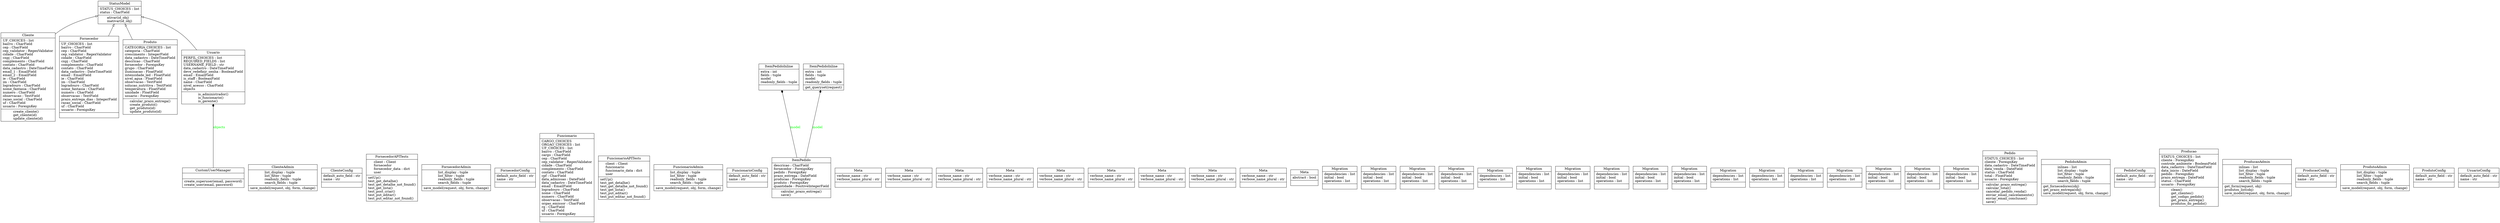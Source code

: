 digraph "classes_estreladovale" {
rankdir=BT
charset="utf-8"
"cliente.models.Cliente" [color="black", fontcolor="black", label=<{Cliente|UF_CHOICES : list<br ALIGN="LEFT"/>bairro : CharField<br ALIGN="LEFT"/>cep : CharField<br ALIGN="LEFT"/>cep_validator : RegexValidator<br ALIGN="LEFT"/>cidade : CharField<br ALIGN="LEFT"/>cnpj : CharField<br ALIGN="LEFT"/>complemento : CharField<br ALIGN="LEFT"/>contato : CharField<br ALIGN="LEFT"/>data_cadastro : DateTimeField<br ALIGN="LEFT"/>email_1 : EmailField<br ALIGN="LEFT"/>email_2 : EmailField<br ALIGN="LEFT"/>ie : CharField<br ALIGN="LEFT"/>im : CharField<br ALIGN="LEFT"/>logradouro : CharField<br ALIGN="LEFT"/>nome_fantasia : CharField<br ALIGN="LEFT"/>numero : CharField<br ALIGN="LEFT"/>observacao : TextField<br ALIGN="LEFT"/>razao_social : CharField<br ALIGN="LEFT"/>uf : CharField<br ALIGN="LEFT"/>usuario : ForeignKey<br ALIGN="LEFT"/>|create_cliente()<br ALIGN="LEFT"/>get_cliente(id)<br ALIGN="LEFT"/>update_cliente(id)<br ALIGN="LEFT"/>}>, shape="record", style="solid"];
"cliente.admin.ClienteAdmin" [color="black", fontcolor="black", label=<{ClienteAdmin|list_display : tuple<br ALIGN="LEFT"/>list_filter : tuple<br ALIGN="LEFT"/>readonly_fields : tuple<br ALIGN="LEFT"/>search_fields : tuple<br ALIGN="LEFT"/>|save_model(request, obj, form, change)<br ALIGN="LEFT"/>}>, shape="record", style="solid"];
"cliente.apps.ClienteConfig" [color="black", fontcolor="black", label=<{ClienteConfig|default_auto_field : str<br ALIGN="LEFT"/>name : str<br ALIGN="LEFT"/>|}>, shape="record", style="solid"];
"usuario.models.CustomUserManager" [color="black", fontcolor="black", label=<{CustomUserManager|<br ALIGN="LEFT"/>|create_superuser(email, password)<br ALIGN="LEFT"/>create_user(email, password)<br ALIGN="LEFT"/>}>, shape="record", style="solid"];
"fornecedor.models.Fornecedor" [color="black", fontcolor="black", label=<{Fornecedor|UF_CHOICES : list<br ALIGN="LEFT"/>bairro : CharField<br ALIGN="LEFT"/>cep : CharField<br ALIGN="LEFT"/>cep_validator : RegexValidator<br ALIGN="LEFT"/>cidade : CharField<br ALIGN="LEFT"/>cnpj : CharField<br ALIGN="LEFT"/>complemento : CharField<br ALIGN="LEFT"/>contato : CharField<br ALIGN="LEFT"/>data_cadastro : DateTimeField<br ALIGN="LEFT"/>email : EmailField<br ALIGN="LEFT"/>ie : CharField<br ALIGN="LEFT"/>im : CharField<br ALIGN="LEFT"/>logradouro : CharField<br ALIGN="LEFT"/>nome_fantasia : CharField<br ALIGN="LEFT"/>numero : CharField<br ALIGN="LEFT"/>observacao : TextField<br ALIGN="LEFT"/>prazo_entrega_dias : IntegerField<br ALIGN="LEFT"/>razao_social : CharField<br ALIGN="LEFT"/>uf : CharField<br ALIGN="LEFT"/>usuario : ForeignKey<br ALIGN="LEFT"/>|}>, shape="record", style="solid"];
"fornecedor.tests.FornecedorAPITests" [color="black", fontcolor="black", label=<{FornecedorAPITests|client : Client<br ALIGN="LEFT"/>fornecedor<br ALIGN="LEFT"/>fornecedor_data : dict<br ALIGN="LEFT"/>user<br ALIGN="LEFT"/>|setUp()<br ALIGN="LEFT"/>test_get_detalhe()<br ALIGN="LEFT"/>test_get_detalhe_not_found()<br ALIGN="LEFT"/>test_get_lista()<br ALIGN="LEFT"/>test_post_criar()<br ALIGN="LEFT"/>test_put_editar()<br ALIGN="LEFT"/>test_put_editar_not_found()<br ALIGN="LEFT"/>}>, shape="record", style="solid"];
"fornecedor.admin.FornecedorAdmin" [color="black", fontcolor="black", label=<{FornecedorAdmin|list_display : tuple<br ALIGN="LEFT"/>list_filter : tuple<br ALIGN="LEFT"/>readonly_fields : tuple<br ALIGN="LEFT"/>search_fields : tuple<br ALIGN="LEFT"/>|save_model(request, obj, form, change)<br ALIGN="LEFT"/>}>, shape="record", style="solid"];
"fornecedor.apps.FornecedorConfig" [color="black", fontcolor="black", label=<{FornecedorConfig|default_auto_field : str<br ALIGN="LEFT"/>name : str<br ALIGN="LEFT"/>|}>, shape="record", style="solid"];
"funcionario.models.Funcionario" [color="black", fontcolor="black", label=<{Funcionario|CARGO_CHOICES<br ALIGN="LEFT"/>ORGAO_CHOICES : list<br ALIGN="LEFT"/>UF_CHOICES : list<br ALIGN="LEFT"/>bairro : CharField<br ALIGN="LEFT"/>cargo : CharField<br ALIGN="LEFT"/>cep : CharField<br ALIGN="LEFT"/>cep_validator : RegexValidator<br ALIGN="LEFT"/>cidade : CharField<br ALIGN="LEFT"/>complemento : CharField<br ALIGN="LEFT"/>contato : CharField<br ALIGN="LEFT"/>cpf : CharField<br ALIGN="LEFT"/>data_admissao : DateField<br ALIGN="LEFT"/>data_cadastro : DateTimeField<br ALIGN="LEFT"/>email : EmailField<br ALIGN="LEFT"/>logradouro : CharField<br ALIGN="LEFT"/>nome : CharField<br ALIGN="LEFT"/>numero : CharField<br ALIGN="LEFT"/>observacao : TextField<br ALIGN="LEFT"/>orgao_emissor : CharField<br ALIGN="LEFT"/>rg : CharField<br ALIGN="LEFT"/>uf : CharField<br ALIGN="LEFT"/>usuario : ForeignKey<br ALIGN="LEFT"/>|}>, shape="record", style="solid"];
"funcionario.tests.FuncionarioAPITests" [color="black", fontcolor="black", label=<{FuncionarioAPITests|client : Client<br ALIGN="LEFT"/>funcionario<br ALIGN="LEFT"/>funcionario_data : dict<br ALIGN="LEFT"/>user<br ALIGN="LEFT"/>|setUp()<br ALIGN="LEFT"/>test_get_detalhe()<br ALIGN="LEFT"/>test_get_detalhe_not_found()<br ALIGN="LEFT"/>test_get_lista()<br ALIGN="LEFT"/>test_put_editar()<br ALIGN="LEFT"/>test_put_editar_not_found()<br ALIGN="LEFT"/>}>, shape="record", style="solid"];
"funcionario.admin.FuncionarioAdmin" [color="black", fontcolor="black", label=<{FuncionarioAdmin|list_display : tuple<br ALIGN="LEFT"/>list_filter : tuple<br ALIGN="LEFT"/>readonly_fields : tuple<br ALIGN="LEFT"/>search_fields : tuple<br ALIGN="LEFT"/>|save_model(request, obj, form, change)<br ALIGN="LEFT"/>}>, shape="record", style="solid"];
"funcionario.apps.FuncionarioConfig" [color="black", fontcolor="black", label=<{FuncionarioConfig|default_auto_field : str<br ALIGN="LEFT"/>name : str<br ALIGN="LEFT"/>|}>, shape="record", style="solid"];
"pedido.models.ItemPedido" [color="black", fontcolor="black", label=<{ItemPedido|descricao : CharField<br ALIGN="LEFT"/>fornecedor : ForeignKey<br ALIGN="LEFT"/>pedido : ForeignKey<br ALIGN="LEFT"/>prazo_entrega : DateField<br ALIGN="LEFT"/>producao : ForeignKey<br ALIGN="LEFT"/>produto : ForeignKey<br ALIGN="LEFT"/>quantidade : PositiveIntegerField<br ALIGN="LEFT"/>|calcular_prazo_entrega()<br ALIGN="LEFT"/>save()<br ALIGN="LEFT"/>}>, shape="record", style="solid"];
"pedido.admin.ItemPedidoInline" [color="black", fontcolor="black", label=<{ItemPedidoInline|extra : int<br ALIGN="LEFT"/>fields : tuple<br ALIGN="LEFT"/>model<br ALIGN="LEFT"/>readonly_fields : tuple<br ALIGN="LEFT"/>|}>, shape="record", style="solid"];
"producao.admin.ItemPedidoInline" [color="black", fontcolor="black", label=<{ItemPedidoInline|extra : int<br ALIGN="LEFT"/>fields : tuple<br ALIGN="LEFT"/>model<br ALIGN="LEFT"/>readonly_fields : tuple<br ALIGN="LEFT"/>|get_queryset(request)<br ALIGN="LEFT"/>}>, shape="record", style="solid"];
"fornecedor.models.Fornecedor.Meta" [color="black", fontcolor="black", label=<{Meta|verbose_name : str<br ALIGN="LEFT"/>verbose_name_plural : str<br ALIGN="LEFT"/>|}>, shape="record", style="solid"];
"cliente.admin.ClienteAdmin.Meta" [color="black", fontcolor="black", label=<{Meta|verbose_name : str<br ALIGN="LEFT"/>verbose_name_plural : str<br ALIGN="LEFT"/>|}>, shape="record", style="solid"];
"cliente.models.Cliente.Meta" [color="black", fontcolor="black", label=<{Meta|verbose_name : str<br ALIGN="LEFT"/>verbose_name_plural : str<br ALIGN="LEFT"/>|}>, shape="record", style="solid"];
"usuario.models.Usuario.Meta" [color="black", fontcolor="black", label=<{Meta|verbose_name : str<br ALIGN="LEFT"/>verbose_name_plural : str<br ALIGN="LEFT"/>|}>, shape="record", style="solid"];
"funcionario.models.Funcionario.Meta" [color="black", fontcolor="black", label=<{Meta|verbose_name : str<br ALIGN="LEFT"/>verbose_name_plural : str<br ALIGN="LEFT"/>|}>, shape="record", style="solid"];
"pedido.models.Pedido.Meta" [color="black", fontcolor="black", label=<{Meta|verbose_name : str<br ALIGN="LEFT"/>verbose_name_plural : str<br ALIGN="LEFT"/>|}>, shape="record", style="solid"];
"pedido.models.ItemPedido.Meta" [color="black", fontcolor="black", label=<{Meta|verbose_name : str<br ALIGN="LEFT"/>verbose_name_plural : str<br ALIGN="LEFT"/>|}>, shape="record", style="solid"];
"producao.models.Producao.Meta" [color="black", fontcolor="black", label=<{Meta|verbose_name : str<br ALIGN="LEFT"/>verbose_name_plural : str<br ALIGN="LEFT"/>|}>, shape="record", style="solid"];
"produto.models.Produto.Meta" [color="black", fontcolor="black", label=<{Meta|verbose_name : str<br ALIGN="LEFT"/>verbose_name_plural : str<br ALIGN="LEFT"/>|}>, shape="record", style="solid"];
"utils.statusmodel.StatusModel.Meta" [color="black", fontcolor="black", label=<{Meta|abstract : bool<br ALIGN="LEFT"/>|}>, shape="record", style="solid"];
"fornecedor.migrations.0001_initial.Migration" [color="black", fontcolor="black", label=<{Migration|dependencies : list<br ALIGN="LEFT"/>initial : bool<br ALIGN="LEFT"/>operations : list<br ALIGN="LEFT"/>|}>, shape="record", style="solid"];
"fornecedor.migrations.0002_initial.Migration" [color="black", fontcolor="black", label=<{Migration|dependencies : list<br ALIGN="LEFT"/>initial : bool<br ALIGN="LEFT"/>operations : list<br ALIGN="LEFT"/>|}>, shape="record", style="solid"];
"cliente.migrations.0001_initial.Migration" [color="black", fontcolor="black", label=<{Migration|dependencies : list<br ALIGN="LEFT"/>initial : bool<br ALIGN="LEFT"/>operations : list<br ALIGN="LEFT"/>|}>, shape="record", style="solid"];
"cliente.migrations.0002_initial.Migration" [color="black", fontcolor="black", label=<{Migration|dependencies : list<br ALIGN="LEFT"/>initial : bool<br ALIGN="LEFT"/>operations : list<br ALIGN="LEFT"/>|}>, shape="record", style="solid"];
"usuario.migrations.00002_create_default_user.Migration" [color="black", fontcolor="black", label=<{Migration|dependencies : list<br ALIGN="LEFT"/>operations : list<br ALIGN="LEFT"/>|}>, shape="record", style="solid"];
"usuario.migrations.0001_initial.Migration" [color="black", fontcolor="black", label=<{Migration|dependencies : list<br ALIGN="LEFT"/>initial : bool<br ALIGN="LEFT"/>operations : list<br ALIGN="LEFT"/>|}>, shape="record", style="solid"];
"funcionario.migrations.0001_initial.Migration" [color="black", fontcolor="black", label=<{Migration|dependencies : list<br ALIGN="LEFT"/>initial : bool<br ALIGN="LEFT"/>operations : list<br ALIGN="LEFT"/>|}>, shape="record", style="solid"];
"funcionario.migrations.0002_initial.Migration" [color="black", fontcolor="black", label=<{Migration|dependencies : list<br ALIGN="LEFT"/>initial : bool<br ALIGN="LEFT"/>operations : list<br ALIGN="LEFT"/>|}>, shape="record", style="solid"];
"pedido.migrations.0001_initial.Migration" [color="black", fontcolor="black", label=<{Migration|dependencies : list<br ALIGN="LEFT"/>initial : bool<br ALIGN="LEFT"/>operations : list<br ALIGN="LEFT"/>|}>, shape="record", style="solid"];
"pedido.migrations.0002_initial.Migration" [color="black", fontcolor="black", label=<{Migration|dependencies : list<br ALIGN="LEFT"/>initial : bool<br ALIGN="LEFT"/>operations : list<br ALIGN="LEFT"/>|}>, shape="record", style="solid"];
"pedido.migrations.0003_alter_pedido_cliente.Migration" [color="black", fontcolor="black", label=<{Migration|dependencies : list<br ALIGN="LEFT"/>operations : list<br ALIGN="LEFT"/>|}>, shape="record", style="solid"];
"pedido.migrations.0004_alter_pedido_options_remove_pedido_descricao_and_more.Migration" [color="black", fontcolor="black", label=<{Migration|dependencies : list<br ALIGN="LEFT"/>operations : list<br ALIGN="LEFT"/>|}>, shape="record", style="solid"];
"pedido.migrations.0005_alter_itempedido_options_alter_pedido_options.Migration" [color="black", fontcolor="black", label=<{Migration|dependencies : list<br ALIGN="LEFT"/>operations : list<br ALIGN="LEFT"/>|}>, shape="record", style="solid"];
"pedido.migrations.0006_alter_itempedido_options_alter_pedido_options.Migration" [color="black", fontcolor="black", label=<{Migration|dependencies : list<br ALIGN="LEFT"/>operations : list<br ALIGN="LEFT"/>|}>, shape="record", style="solid"];
"producao.migrations.0001_initial.Migration" [color="black", fontcolor="black", label=<{Migration|dependencies : list<br ALIGN="LEFT"/>initial : bool<br ALIGN="LEFT"/>operations : list<br ALIGN="LEFT"/>|}>, shape="record", style="solid"];
"produto.migrations.0001_initial.Migration" [color="black", fontcolor="black", label=<{Migration|dependencies : list<br ALIGN="LEFT"/>initial : bool<br ALIGN="LEFT"/>operations : list<br ALIGN="LEFT"/>|}>, shape="record", style="solid"];
"produto.migrations.0002_initial.Migration" [color="black", fontcolor="black", label=<{Migration|dependencies : list<br ALIGN="LEFT"/>initial : bool<br ALIGN="LEFT"/>operations : list<br ALIGN="LEFT"/>|}>, shape="record", style="solid"];
"pedido.models.Pedido" [color="black", fontcolor="black", label=<{Pedido|STATUS_CHOICES : list<br ALIGN="LEFT"/>cliente : ForeignKey<br ALIGN="LEFT"/>data_cadastro : DateTimeField<br ALIGN="LEFT"/>data_venda : DateField<br ALIGN="LEFT"/>status : CharField<br ALIGN="LEFT"/>total : FloatField<br ALIGN="LEFT"/>usuario : ForeignKey<br ALIGN="LEFT"/>|calcular_prazo_entrega()<br ALIGN="LEFT"/>calcular_total()<br ALIGN="LEFT"/>cancelar_pedido_venda()<br ALIGN="LEFT"/>enviar_email_cancelamento()<br ALIGN="LEFT"/>enviar_email_conclusao()<br ALIGN="LEFT"/>save()<br ALIGN="LEFT"/>}>, shape="record", style="solid"];
"pedido.admin.PedidoAdmin" [color="black", fontcolor="black", label=<{PedidoAdmin|inlines : list<br ALIGN="LEFT"/>list_display : tuple<br ALIGN="LEFT"/>list_filter : tuple<br ALIGN="LEFT"/>readonly_fields : tuple<br ALIGN="LEFT"/>search_fields : tuple<br ALIGN="LEFT"/>|get_fornecedores(obj)<br ALIGN="LEFT"/>get_prazo_entrega(obj)<br ALIGN="LEFT"/>save_model(request, obj, form, change)<br ALIGN="LEFT"/>}>, shape="record", style="solid"];
"pedido.apps.PedidoConfig" [color="black", fontcolor="black", label=<{PedidoConfig|default_auto_field : str<br ALIGN="LEFT"/>name : str<br ALIGN="LEFT"/>|}>, shape="record", style="solid"];
"producao.models.Producao" [color="black", fontcolor="black", label=<{Producao|STATUS_CHOICES : list<br ALIGN="LEFT"/>cliente : ForeignKey<br ALIGN="LEFT"/>controle_ambiente : BooleanField<br ALIGN="LEFT"/>data_cadastro : DateTimeField<br ALIGN="LEFT"/>data_inicio : DateField<br ALIGN="LEFT"/>pedido : ForeignKey<br ALIGN="LEFT"/>prazo_entrega : DateField<br ALIGN="LEFT"/>status : CharField<br ALIGN="LEFT"/>usuario : ForeignKey<br ALIGN="LEFT"/>|clean()<br ALIGN="LEFT"/>get_clientes()<br ALIGN="LEFT"/>get_codigo_pedido()<br ALIGN="LEFT"/>get_prazo_entrega()<br ALIGN="LEFT"/>produtos_do_pedido()<br ALIGN="LEFT"/>}>, shape="record", style="solid"];
"producao.admin.ProducaoAdmin" [color="black", fontcolor="black", label=<{ProducaoAdmin|inlines : list<br ALIGN="LEFT"/>list_display : tuple<br ALIGN="LEFT"/>list_filter : tuple<br ALIGN="LEFT"/>readonly_fields : tuple<br ALIGN="LEFT"/>search_fields : tuple<br ALIGN="LEFT"/>|get_form(request, obj)<br ALIGN="LEFT"/>produtos_list(obj)<br ALIGN="LEFT"/>save_model(request, obj, form, change)<br ALIGN="LEFT"/>}>, shape="record", style="solid"];
"producao.apps.ProducaoConfig" [color="black", fontcolor="black", label=<{ProducaoConfig|default_auto_field : str<br ALIGN="LEFT"/>name : str<br ALIGN="LEFT"/>|}>, shape="record", style="solid"];
"produto.models.Produto" [color="black", fontcolor="black", label=<{Produto|CATEGORIA_CHOICES : list<br ALIGN="LEFT"/>categoria : CharField<br ALIGN="LEFT"/>crescimento : IntegerField<br ALIGN="LEFT"/>data_cadastro : DateTimeField<br ALIGN="LEFT"/>descricao : CharField<br ALIGN="LEFT"/>fornecedor : ForeignKey<br ALIGN="LEFT"/>grupo : CharField<br ALIGN="LEFT"/>iluminacao : FloatField<br ALIGN="LEFT"/>intensidade_led : FloatField<br ALIGN="LEFT"/>nivel_agua : FloatField<br ALIGN="LEFT"/>observacao : TextField<br ALIGN="LEFT"/>solucao_nutritiva : TextField<br ALIGN="LEFT"/>temperatura : FloatField<br ALIGN="LEFT"/>umidade : FloatField<br ALIGN="LEFT"/>usuario : ForeignKey<br ALIGN="LEFT"/>|calcular_prazo_entrega()<br ALIGN="LEFT"/>create_produto()<br ALIGN="LEFT"/>get_produto(id)<br ALIGN="LEFT"/>update_produto(id)<br ALIGN="LEFT"/>}>, shape="record", style="solid"];
"produto.admin.ProdutoAdmin" [color="black", fontcolor="black", label=<{ProdutoAdmin|list_display : tuple<br ALIGN="LEFT"/>list_filter : tuple<br ALIGN="LEFT"/>readonly_fields : tuple<br ALIGN="LEFT"/>search_fields : tuple<br ALIGN="LEFT"/>|save_model(request, obj, form, change)<br ALIGN="LEFT"/>}>, shape="record", style="solid"];
"produto.apps.ProdutoConfig" [color="black", fontcolor="black", label=<{ProdutoConfig|default_auto_field : str<br ALIGN="LEFT"/>name : str<br ALIGN="LEFT"/>|}>, shape="record", style="solid"];
"utils.statusmodel.StatusModel" [color="black", fontcolor="black", label=<{StatusModel|STATUS_CHOICES : list<br ALIGN="LEFT"/>status : CharField<br ALIGN="LEFT"/>|ativar(id_obj)<br ALIGN="LEFT"/>inativar(id_obj)<br ALIGN="LEFT"/>}>, shape="record", style="solid"];
"usuario.models.Usuario" [color="black", fontcolor="black", label=<{Usuario|PERFIL_CHOICES : list<br ALIGN="LEFT"/>REQUIRED_FIELDS : list<br ALIGN="LEFT"/>USERNAME_FIELD : str<br ALIGN="LEFT"/>data_cadastro : DateTimeField<br ALIGN="LEFT"/>deve_redefinir_senha : BooleanField<br ALIGN="LEFT"/>email : EmailField<br ALIGN="LEFT"/>is_staff : BooleanField<br ALIGN="LEFT"/>name : CharField<br ALIGN="LEFT"/>nivel_acesso : CharField<br ALIGN="LEFT"/>objects<br ALIGN="LEFT"/>|is_administrador()<br ALIGN="LEFT"/>is_funcionario()<br ALIGN="LEFT"/>is_gerente()<br ALIGN="LEFT"/>}>, shape="record", style="solid"];
"usuario.apps.UsuarioConfig" [color="black", fontcolor="black", label=<{UsuarioConfig|default_auto_field : str<br ALIGN="LEFT"/>name : str<br ALIGN="LEFT"/>|}>, shape="record", style="solid"];
"cliente.models.Cliente" -> "utils.statusmodel.StatusModel" [arrowhead="empty", arrowtail="none"];
"fornecedor.models.Fornecedor" -> "utils.statusmodel.StatusModel" [arrowhead="empty", arrowtail="none"];
"produto.models.Produto" -> "utils.statusmodel.StatusModel" [arrowhead="empty", arrowtail="none"];
"usuario.models.Usuario" -> "utils.statusmodel.StatusModel" [arrowhead="empty", arrowtail="none"];
"pedido.models.ItemPedido" -> "pedido.admin.ItemPedidoInline" [arrowhead="diamond", arrowtail="none", fontcolor="green", label="model", style="solid"];
"pedido.models.ItemPedido" -> "producao.admin.ItemPedidoInline" [arrowhead="diamond", arrowtail="none", fontcolor="green", label="model", style="solid"];
"usuario.models.CustomUserManager" -> "usuario.models.Usuario" [arrowhead="diamond", arrowtail="none", fontcolor="green", label="objects", style="solid"];
}
